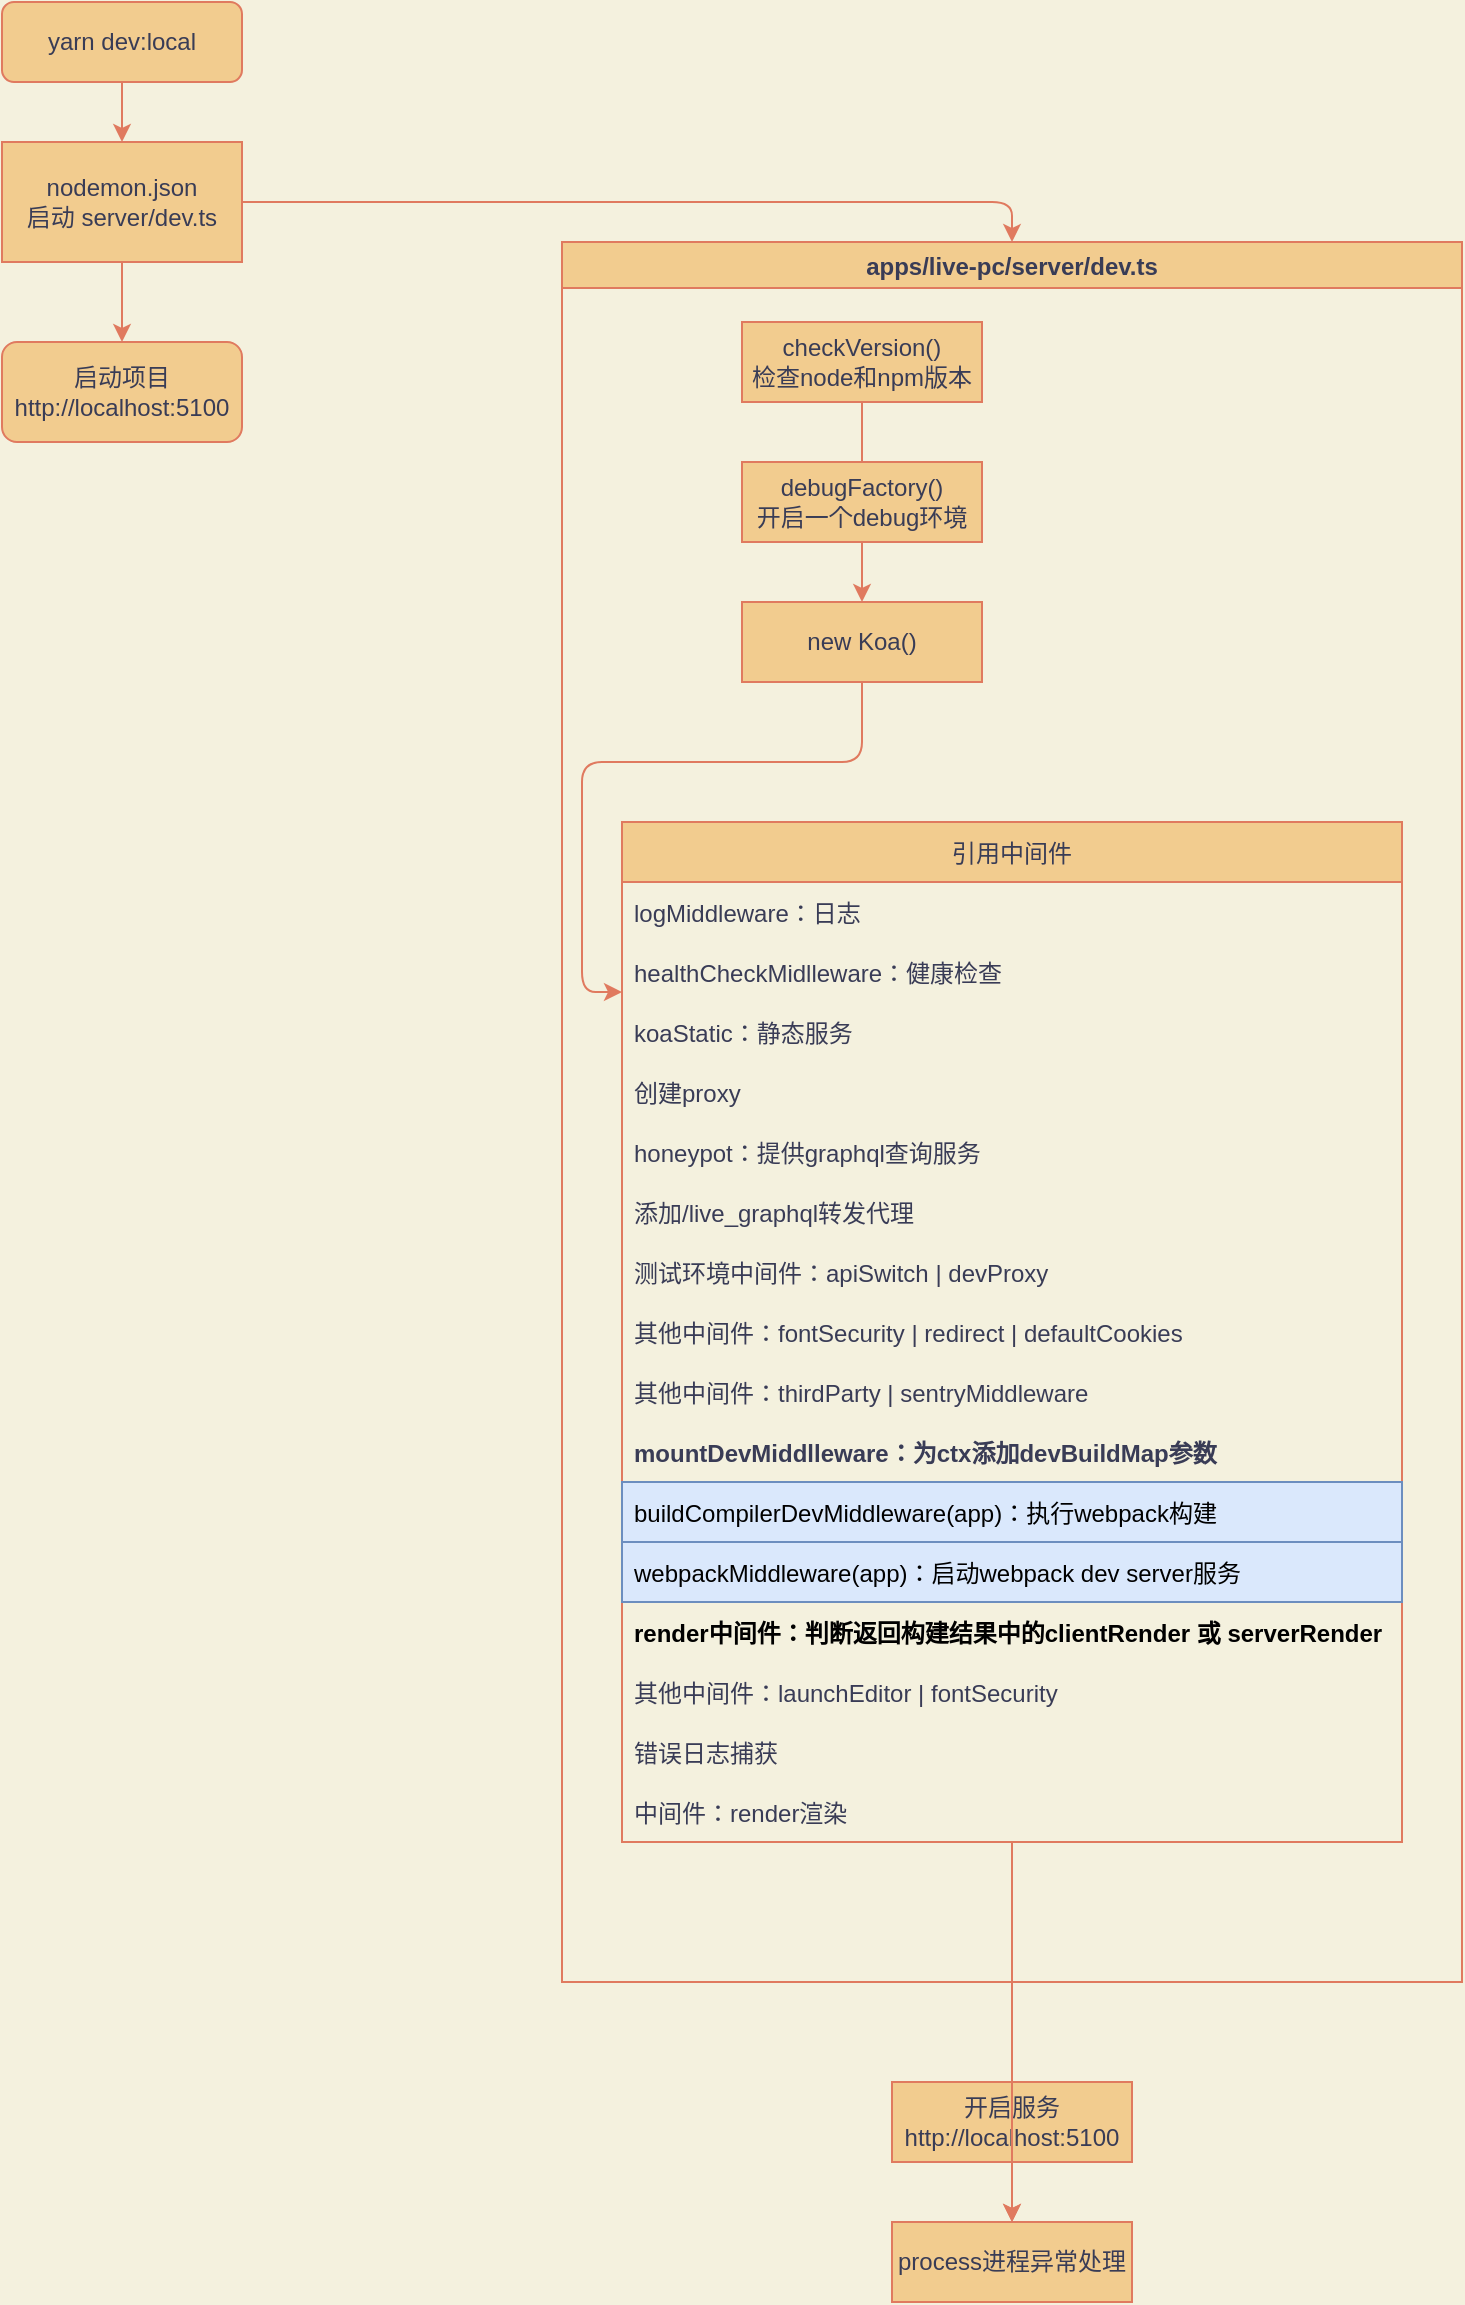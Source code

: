 <mxfile version="15.6.8" type="github" pages="4">
  <diagram id="C5RBs43oDa-KdzZeNtuy" name="Page-1">
    <mxGraphModel dx="1298" dy="777" grid="1" gridSize="10" guides="1" tooltips="1" connect="1" arrows="1" fold="1" page="1" pageScale="1" pageWidth="827" pageHeight="1169" background="#F4F1DE" math="0" shadow="0">
      <root>
        <mxCell id="WIyWlLk6GJQsqaUBKTNV-0" />
        <mxCell id="WIyWlLk6GJQsqaUBKTNV-1" parent="WIyWlLk6GJQsqaUBKTNV-0" />
        <mxCell id="UXwH12U0V8vb7j7wDYNW-2" value="" style="edgeStyle=orthogonalEdgeStyle;curved=0;rounded=1;sketch=0;orthogonalLoop=1;jettySize=auto;html=1;fontColor=#393C56;strokeColor=#E07A5F;fillColor=#F2CC8F;" parent="WIyWlLk6GJQsqaUBKTNV-1" source="UXwH12U0V8vb7j7wDYNW-0" target="UXwH12U0V8vb7j7wDYNW-1" edge="1">
          <mxGeometry relative="1" as="geometry" />
        </mxCell>
        <mxCell id="UXwH12U0V8vb7j7wDYNW-0" value="yarn dev:local" style="rounded=1;whiteSpace=wrap;html=1;fontSize=12;glass=0;strokeWidth=1;shadow=0;fillColor=#F2CC8F;strokeColor=#E07A5F;fontColor=#393C56;" parent="WIyWlLk6GJQsqaUBKTNV-1" vertex="1">
          <mxGeometry x="50" y="40" width="120" height="40" as="geometry" />
        </mxCell>
        <mxCell id="UXwH12U0V8vb7j7wDYNW-27" value="" style="edgeStyle=orthogonalEdgeStyle;curved=0;rounded=1;sketch=0;orthogonalLoop=1;jettySize=auto;html=1;fontColor=#393C56;strokeColor=#E07A5F;fillColor=#F2CC8F;" parent="WIyWlLk6GJQsqaUBKTNV-1" source="UXwH12U0V8vb7j7wDYNW-1" target="UXwH12U0V8vb7j7wDYNW-24" edge="1">
          <mxGeometry relative="1" as="geometry" />
        </mxCell>
        <mxCell id="UXwH12U0V8vb7j7wDYNW-32" style="edgeStyle=orthogonalEdgeStyle;curved=0;rounded=1;sketch=0;orthogonalLoop=1;jettySize=auto;html=1;exitX=1;exitY=0.5;exitDx=0;exitDy=0;entryX=0.5;entryY=0;entryDx=0;entryDy=0;fontColor=#393C56;strokeColor=#E07A5F;fillColor=#F2CC8F;" parent="WIyWlLk6GJQsqaUBKTNV-1" source="UXwH12U0V8vb7j7wDYNW-1" target="UXwH12U0V8vb7j7wDYNW-4" edge="1">
          <mxGeometry relative="1" as="geometry" />
        </mxCell>
        <mxCell id="UXwH12U0V8vb7j7wDYNW-1" value="nodemon.json&lt;br&gt;启动 server/dev.ts" style="rounded=0;whiteSpace=wrap;html=1;sketch=0;fontColor=#393C56;strokeColor=#E07A5F;fillColor=#F2CC8F;" parent="WIyWlLk6GJQsqaUBKTNV-1" vertex="1">
          <mxGeometry x="50" y="110" width="120" height="60" as="geometry" />
        </mxCell>
        <mxCell id="UXwH12U0V8vb7j7wDYNW-4" value="apps/live-pc/server/dev.ts" style="swimlane;rounded=0;sketch=0;fontColor=#393C56;strokeColor=#E07A5F;fillColor=#F2CC8F;startSize=23;" parent="WIyWlLk6GJQsqaUBKTNV-1" vertex="1">
          <mxGeometry x="330" y="160" width="450" height="870" as="geometry" />
        </mxCell>
        <mxCell id="UXwH12U0V8vb7j7wDYNW-28" value="" style="edgeStyle=orthogonalEdgeStyle;curved=0;rounded=1;sketch=0;orthogonalLoop=1;jettySize=auto;html=1;fontColor=#393C56;strokeColor=#E07A5F;fillColor=#F2CC8F;" parent="UXwH12U0V8vb7j7wDYNW-4" source="UXwH12U0V8vb7j7wDYNW-6" target="UXwH12U0V8vb7j7wDYNW-23" edge="1">
          <mxGeometry relative="1" as="geometry" />
        </mxCell>
        <mxCell id="UXwH12U0V8vb7j7wDYNW-6" value="checkVersion()&lt;br&gt;检查node和npm版本" style="rounded=0;whiteSpace=wrap;html=1;sketch=0;fontColor=#393C56;strokeColor=#E07A5F;fillColor=#F2CC8F;" parent="UXwH12U0V8vb7j7wDYNW-4" vertex="1">
          <mxGeometry x="90" y="40" width="120" height="40" as="geometry" />
        </mxCell>
        <mxCell id="UXwH12U0V8vb7j7wDYNW-7" value="debugFactory()&lt;br&gt;开启一个debug环境" style="rounded=0;whiteSpace=wrap;html=1;sketch=0;fontColor=#393C56;strokeColor=#E07A5F;fillColor=#F2CC8F;" parent="UXwH12U0V8vb7j7wDYNW-4" vertex="1">
          <mxGeometry x="90" y="110" width="120" height="40" as="geometry" />
        </mxCell>
        <mxCell id="UXwH12U0V8vb7j7wDYNW-8" value="引用中间件" style="swimlane;fontStyle=0;childLayout=stackLayout;horizontal=1;startSize=30;horizontalStack=0;resizeParent=1;resizeParentMax=0;resizeLast=0;collapsible=1;marginBottom=0;rounded=0;sketch=0;fontColor=#393C56;strokeColor=#E07A5F;fillColor=#F2CC8F;" parent="UXwH12U0V8vb7j7wDYNW-4" vertex="1">
          <mxGeometry x="30" y="290" width="390" height="510" as="geometry">
            <mxRectangle x="30" y="300" width="90" height="30" as="alternateBounds" />
          </mxGeometry>
        </mxCell>
        <mxCell id="UXwH12U0V8vb7j7wDYNW-9" value="logMiddleware：日志" style="text;strokeColor=none;fillColor=none;align=left;verticalAlign=middle;spacingLeft=4;spacingRight=4;overflow=hidden;points=[[0,0.5],[1,0.5]];portConstraint=eastwest;rotatable=0;rounded=0;sketch=0;fontColor=#393C56;" parent="UXwH12U0V8vb7j7wDYNW-8" vertex="1">
          <mxGeometry y="30" width="390" height="30" as="geometry" />
        </mxCell>
        <mxCell id="UXwH12U0V8vb7j7wDYNW-10" value="healthCheckMidlleware：健康检查" style="text;strokeColor=none;fillColor=none;align=left;verticalAlign=middle;spacingLeft=4;spacingRight=4;overflow=hidden;points=[[0,0.5],[1,0.5]];portConstraint=eastwest;rotatable=0;rounded=0;sketch=0;fontColor=#393C56;" parent="UXwH12U0V8vb7j7wDYNW-8" vertex="1">
          <mxGeometry y="60" width="390" height="30" as="geometry" />
        </mxCell>
        <mxCell id="UXwH12U0V8vb7j7wDYNW-11" value="koaStatic：静态服务" style="text;strokeColor=none;fillColor=none;align=left;verticalAlign=middle;spacingLeft=4;spacingRight=4;overflow=hidden;points=[[0,0.5],[1,0.5]];portConstraint=eastwest;rotatable=0;rounded=0;sketch=0;fontColor=#393C56;" parent="UXwH12U0V8vb7j7wDYNW-8" vertex="1">
          <mxGeometry y="90" width="390" height="30" as="geometry" />
        </mxCell>
        <mxCell id="UXwH12U0V8vb7j7wDYNW-22" value="创建proxy" style="text;strokeColor=none;fillColor=none;align=left;verticalAlign=middle;spacingLeft=4;spacingRight=4;overflow=hidden;points=[[0,0.5],[1,0.5]];portConstraint=eastwest;rotatable=0;rounded=0;sketch=0;fontColor=#393C56;" parent="UXwH12U0V8vb7j7wDYNW-8" vertex="1">
          <mxGeometry y="120" width="390" height="30" as="geometry" />
        </mxCell>
        <mxCell id="UXwH12U0V8vb7j7wDYNW-21" value="honeypot：提供graphql查询服务" style="text;strokeColor=none;fillColor=none;align=left;verticalAlign=middle;spacingLeft=4;spacingRight=4;overflow=hidden;points=[[0,0.5],[1,0.5]];portConstraint=eastwest;rotatable=0;rounded=0;sketch=0;fontColor=#393C56;" parent="UXwH12U0V8vb7j7wDYNW-8" vertex="1">
          <mxGeometry y="150" width="390" height="30" as="geometry" />
        </mxCell>
        <mxCell id="UXwH12U0V8vb7j7wDYNW-20" value="添加/live_graphql转发代理" style="text;strokeColor=none;fillColor=none;align=left;verticalAlign=middle;spacingLeft=4;spacingRight=4;overflow=hidden;points=[[0,0.5],[1,0.5]];portConstraint=eastwest;rotatable=0;rounded=0;sketch=0;fontColor=#393C56;" parent="UXwH12U0V8vb7j7wDYNW-8" vertex="1">
          <mxGeometry y="180" width="390" height="30" as="geometry" />
        </mxCell>
        <mxCell id="UXwH12U0V8vb7j7wDYNW-19" value="测试环境中间件：apiSwitch | devProxy" style="text;strokeColor=none;fillColor=none;align=left;verticalAlign=middle;spacingLeft=4;spacingRight=4;overflow=hidden;points=[[0,0.5],[1,0.5]];portConstraint=eastwest;rotatable=0;rounded=0;sketch=0;fontColor=#393C56;" parent="UXwH12U0V8vb7j7wDYNW-8" vertex="1">
          <mxGeometry y="210" width="390" height="30" as="geometry" />
        </mxCell>
        <mxCell id="UXwH12U0V8vb7j7wDYNW-18" value="其他中间件：fontSecurity | redirect | defaultCookies" style="text;strokeColor=none;fillColor=none;align=left;verticalAlign=middle;spacingLeft=4;spacingRight=4;overflow=hidden;points=[[0,0.5],[1,0.5]];portConstraint=eastwest;rotatable=0;rounded=0;sketch=0;fontColor=#393C56;" parent="UXwH12U0V8vb7j7wDYNW-8" vertex="1">
          <mxGeometry y="240" width="390" height="30" as="geometry" />
        </mxCell>
        <mxCell id="zSpuA0mYiwOrzfMlxcmh-1" value="其他中间件：thirdParty | sentryMiddleware" style="text;strokeColor=none;fillColor=none;align=left;verticalAlign=middle;spacingLeft=4;spacingRight=4;overflow=hidden;points=[[0,0.5],[1,0.5]];portConstraint=eastwest;rotatable=0;rounded=0;sketch=0;fontColor=#393C56;" vertex="1" parent="UXwH12U0V8vb7j7wDYNW-8">
          <mxGeometry y="270" width="390" height="30" as="geometry" />
        </mxCell>
        <mxCell id="zSpuA0mYiwOrzfMlxcmh-2" value="mountDevMiddlleware：为ctx添加devBuildMap参数" style="text;strokeColor=none;fillColor=none;align=left;verticalAlign=middle;spacingLeft=4;spacingRight=4;overflow=hidden;points=[[0,0.5],[1,0.5]];portConstraint=eastwest;rotatable=0;rounded=0;sketch=0;fontColor=#393C56;fontStyle=1" vertex="1" parent="UXwH12U0V8vb7j7wDYNW-8">
          <mxGeometry y="300" width="390" height="30" as="geometry" />
        </mxCell>
        <mxCell id="UXwH12U0V8vb7j7wDYNW-17" value="buildCompilerDevMiddleware(app)：执行webpack构建" style="text;strokeColor=#6c8ebf;fillColor=#dae8fc;align=left;verticalAlign=middle;spacingLeft=4;spacingRight=4;overflow=hidden;points=[[0,0.5],[1,0.5]];portConstraint=eastwest;rotatable=0;rounded=0;sketch=0;" parent="UXwH12U0V8vb7j7wDYNW-8" vertex="1">
          <mxGeometry y="330" width="390" height="30" as="geometry" />
        </mxCell>
        <mxCell id="UXwH12U0V8vb7j7wDYNW-16" value="webpackMiddleware(app)：启动webpack dev server服务" style="text;strokeColor=#6c8ebf;fillColor=#dae8fc;align=left;verticalAlign=middle;spacingLeft=4;spacingRight=4;overflow=hidden;points=[[0,0.5],[1,0.5]];portConstraint=eastwest;rotatable=0;rounded=0;sketch=0;" parent="UXwH12U0V8vb7j7wDYNW-8" vertex="1">
          <mxGeometry y="360" width="390" height="30" as="geometry" />
        </mxCell>
        <mxCell id="UXwH12U0V8vb7j7wDYNW-15" value="render中间件：判断返回构建结果中的clientRender 或 serverRender" style="text;align=left;verticalAlign=middle;spacingLeft=4;spacingRight=4;overflow=hidden;points=[[0,0.5],[1,0.5]];portConstraint=eastwest;rotatable=0;rounded=0;sketch=0;fontStyle=1" parent="UXwH12U0V8vb7j7wDYNW-8" vertex="1">
          <mxGeometry y="390" width="390" height="30" as="geometry" />
        </mxCell>
        <mxCell id="zSpuA0mYiwOrzfMlxcmh-0" value="其他中间件：launchEditor | fontSecurity" style="text;strokeColor=none;fillColor=none;align=left;verticalAlign=middle;spacingLeft=4;spacingRight=4;overflow=hidden;points=[[0,0.5],[1,0.5]];portConstraint=eastwest;rotatable=0;rounded=0;sketch=0;fontColor=#393C56;" vertex="1" parent="UXwH12U0V8vb7j7wDYNW-8">
          <mxGeometry y="420" width="390" height="30" as="geometry" />
        </mxCell>
        <mxCell id="UXwH12U0V8vb7j7wDYNW-14" value="错误日志捕获" style="text;strokeColor=none;fillColor=none;align=left;verticalAlign=middle;spacingLeft=4;spacingRight=4;overflow=hidden;points=[[0,0.5],[1,0.5]];portConstraint=eastwest;rotatable=0;rounded=0;sketch=0;fontColor=#393C56;" parent="UXwH12U0V8vb7j7wDYNW-8" vertex="1">
          <mxGeometry y="450" width="390" height="30" as="geometry" />
        </mxCell>
        <mxCell id="UXwH12U0V8vb7j7wDYNW-13" value="中间件：render渲染" style="text;strokeColor=none;fillColor=none;align=left;verticalAlign=middle;spacingLeft=4;spacingRight=4;overflow=hidden;points=[[0,0.5],[1,0.5]];portConstraint=eastwest;rotatable=0;rounded=0;sketch=0;fontColor=#393C56;" parent="UXwH12U0V8vb7j7wDYNW-8" vertex="1">
          <mxGeometry y="480" width="390" height="30" as="geometry" />
        </mxCell>
        <mxCell id="UXwH12U0V8vb7j7wDYNW-29" value="" style="edgeStyle=orthogonalEdgeStyle;curved=0;rounded=1;sketch=0;orthogonalLoop=1;jettySize=auto;html=1;fontColor=#393C56;strokeColor=#E07A5F;fillColor=#F2CC8F;" parent="UXwH12U0V8vb7j7wDYNW-4" source="UXwH12U0V8vb7j7wDYNW-23" target="UXwH12U0V8vb7j7wDYNW-10" edge="1">
          <mxGeometry relative="1" as="geometry">
            <Array as="points">
              <mxPoint x="150" y="260" />
              <mxPoint x="10" y="260" />
              <mxPoint x="10" y="375" />
            </Array>
          </mxGeometry>
        </mxCell>
        <mxCell id="UXwH12U0V8vb7j7wDYNW-23" value="new Koa()" style="rounded=0;whiteSpace=wrap;html=1;sketch=0;fontColor=#393C56;strokeColor=#E07A5F;fillColor=#F2CC8F;" parent="UXwH12U0V8vb7j7wDYNW-4" vertex="1">
          <mxGeometry x="90" y="180" width="120" height="40" as="geometry" />
        </mxCell>
        <mxCell id="UXwH12U0V8vb7j7wDYNW-24" value="启动项目&lt;br&gt;http://localhost:5100" style="rounded=1;whiteSpace=wrap;html=1;fontSize=12;glass=0;strokeWidth=1;shadow=0;fillColor=#F2CC8F;strokeColor=#E07A5F;fontColor=#393C56;" parent="WIyWlLk6GJQsqaUBKTNV-1" vertex="1">
          <mxGeometry x="50" y="210" width="120" height="50" as="geometry" />
        </mxCell>
        <mxCell id="UXwH12U0V8vb7j7wDYNW-30" value="开启服务&lt;br&gt;http://localhost:5100" style="rounded=0;whiteSpace=wrap;html=1;sketch=0;fontColor=#393C56;strokeColor=#E07A5F;fillColor=#F2CC8F;" parent="WIyWlLk6GJQsqaUBKTNV-1" vertex="1">
          <mxGeometry x="495" y="1080" width="120" height="40" as="geometry" />
        </mxCell>
        <mxCell id="UXwH12U0V8vb7j7wDYNW-31" value="process进程异常处理" style="rounded=0;whiteSpace=wrap;html=1;sketch=0;fontColor=#393C56;strokeColor=#E07A5F;fillColor=#F2CC8F;" parent="WIyWlLk6GJQsqaUBKTNV-1" vertex="1">
          <mxGeometry x="495" y="1150" width="120" height="40" as="geometry" />
        </mxCell>
        <mxCell id="UXwH12U0V8vb7j7wDYNW-33" value="" style="edgeStyle=orthogonalEdgeStyle;curved=0;rounded=1;sketch=0;orthogonalLoop=1;jettySize=auto;html=1;fontColor=#393C56;strokeColor=#E07A5F;fillColor=#F2CC8F;" parent="WIyWlLk6GJQsqaUBKTNV-1" source="UXwH12U0V8vb7j7wDYNW-30" target="UXwH12U0V8vb7j7wDYNW-31" edge="1">
          <mxGeometry relative="1" as="geometry" />
        </mxCell>
        <mxCell id="UXwH12U0V8vb7j7wDYNW-34" value="" style="edgeStyle=orthogonalEdgeStyle;curved=0;rounded=1;sketch=0;orthogonalLoop=1;jettySize=auto;html=1;fontColor=#393C56;strokeColor=#E07A5F;fillColor=#F2CC8F;" parent="WIyWlLk6GJQsqaUBKTNV-1" source="UXwH12U0V8vb7j7wDYNW-8" target="UXwH12U0V8vb7j7wDYNW-31" edge="1">
          <mxGeometry relative="1" as="geometry" />
        </mxCell>
      </root>
    </mxGraphModel>
  </diagram>
  <diagram id="o4M6vwMC_JqI6t6oRqyh" name="第 2 页">
    <mxGraphModel dx="471" dy="777" grid="1" gridSize="10" guides="1" tooltips="1" connect="1" arrows="1" fold="1" page="1" pageScale="1" pageWidth="827" pageHeight="1169" math="0" shadow="0">
      <root>
        <mxCell id="Qd1g2FpDXPzRKLWxGL1Y-0" />
        <mxCell id="Qd1g2FpDXPzRKLWxGL1Y-1" parent="Qd1g2FpDXPzRKLWxGL1Y-0" />
        <mxCell id="K5fgkPch0idttsLJqUKy-0" value="" style="edgeStyle=orthogonalEdgeStyle;curved=0;rounded=1;sketch=0;orthogonalLoop=1;jettySize=auto;html=1;fontColor=#393C56;strokeColor=#E07A5F;fillColor=#F2CC8F;" parent="Qd1g2FpDXPzRKLWxGL1Y-1" source="K5fgkPch0idttsLJqUKy-1" target="K5fgkPch0idttsLJqUKy-3" edge="1">
          <mxGeometry relative="1" as="geometry" />
        </mxCell>
        <mxCell id="K5fgkPch0idttsLJqUKy-1" value="buildCompilerDevMiddleware(app)" style="rounded=1;whiteSpace=wrap;html=1;fontSize=12;glass=0;strokeWidth=1;shadow=0;fillColor=#F2CC8F;strokeColor=#E07A5F;fontColor=#393C56;" parent="Qd1g2FpDXPzRKLWxGL1Y-1" vertex="1">
          <mxGeometry x="1000" y="50" width="220" height="40" as="geometry" />
        </mxCell>
        <mxCell id="K5fgkPch0idttsLJqUKy-2" value="" style="edgeStyle=orthogonalEdgeStyle;curved=0;rounded=1;sketch=0;orthogonalLoop=1;jettySize=auto;html=1;fontColor=#393C56;strokeColor=#E07A5F;fillColor=#F2CC8F;" parent="Qd1g2FpDXPzRKLWxGL1Y-1" source="K5fgkPch0idttsLJqUKy-3" target="K5fgkPch0idttsLJqUKy-9" edge="1">
          <mxGeometry relative="1" as="geometry" />
        </mxCell>
        <mxCell id="K5fgkPch0idttsLJqUKy-3" value="middleware/server-render.dev.ts" style="rounded=0;whiteSpace=wrap;html=1;sketch=0;fontColor=#393C56;strokeColor=#E07A5F;fillColor=#F2CC8F;" parent="Qd1g2FpDXPzRKLWxGL1Y-1" vertex="1">
          <mxGeometry x="1005" y="130" width="210" height="40" as="geometry" />
        </mxCell>
        <mxCell id="K5fgkPch0idttsLJqUKy-4" value="" style="edgeStyle=orthogonalEdgeStyle;curved=0;rounded=1;sketch=0;orthogonalLoop=1;jettySize=auto;html=1;fontColor=#393C56;strokeColor=#E07A5F;fillColor=#F2CC8F;" parent="Qd1g2FpDXPzRKLWxGL1Y-1" source="K5fgkPch0idttsLJqUKy-5" target="K5fgkPch0idttsLJqUKy-21" edge="1">
          <mxGeometry relative="1" as="geometry" />
        </mxCell>
        <mxCell id="K5fgkPch0idttsLJqUKy-5" value="将打包结果挂载到koa的context上&lt;br&gt;ctx.serverRender&lt;br&gt;ctx.clientRender" style="rounded=0;whiteSpace=wrap;html=1;sketch=0;fontColor=#393C56;strokeColor=#E07A5F;fillColor=#F2CC8F;" parent="Qd1g2FpDXPzRKLWxGL1Y-1" vertex="1">
          <mxGeometry x="1005" y="920" width="210" height="60" as="geometry" />
        </mxCell>
        <mxCell id="K5fgkPch0idttsLJqUKy-6" value="" style="edgeStyle=orthogonalEdgeStyle;curved=0;rounded=1;sketch=0;orthogonalLoop=1;jettySize=auto;html=1;fontColor=#393C56;strokeColor=#E07A5F;fillColor=#F2CC8F;" parent="Qd1g2FpDXPzRKLWxGL1Y-1" source="K5fgkPch0idttsLJqUKy-7" target="K5fgkPch0idttsLJqUKy-5" edge="1">
          <mxGeometry relative="1" as="geometry" />
        </mxCell>
        <mxCell id="K5fgkPch0idttsLJqUKy-7" value="buildDev(app, onRenderUpdate)" style="swimlane;rounded=0;sketch=0;fontColor=#393C56;strokeColor=#E07A5F;fillColor=#F2CC8F;" parent="Qd1g2FpDXPzRKLWxGL1Y-1" vertex="1">
          <mxGeometry x="850" y="220" width="520" height="670" as="geometry" />
        </mxCell>
        <mxCell id="K5fgkPch0idttsLJqUKy-8" value="" style="edgeStyle=orthogonalEdgeStyle;curved=0;rounded=1;sketch=0;orthogonalLoop=1;jettySize=auto;html=1;fontColor=#393C56;strokeColor=#E07A5F;fillColor=#F2CC8F;" parent="K5fgkPch0idttsLJqUKy-7" source="K5fgkPch0idttsLJqUKy-9" target="K5fgkPch0idttsLJqUKy-12" edge="1">
          <mxGeometry relative="1" as="geometry" />
        </mxCell>
        <mxCell id="K5fgkPch0idttsLJqUKy-9" value="打开dev/build-dev.ts文件" style="rounded=0;whiteSpace=wrap;html=1;sketch=0;fontColor=#393C56;strokeColor=#E07A5F;fillColor=#F2CC8F;" parent="K5fgkPch0idttsLJqUKy-7" vertex="1">
          <mxGeometry x="155" y="40" width="210" height="40" as="geometry" />
        </mxCell>
        <mxCell id="K5fgkPch0idttsLJqUKy-10" value="configBuilder()&amp;nbsp;&lt;br&gt;&lt;div style=&quot;font-family: &amp;#34;menlo&amp;#34; , &amp;#34;monaco&amp;#34; , &amp;#34;courier new&amp;#34; , monospace ; line-height: 18px&quot;&gt;调用pc-live/buildConfig/，获取config设置&lt;/div&gt;" style="rounded=0;whiteSpace=wrap;html=1;sketch=0;fontColor=#393C56;strokeColor=#E07A5F;fillColor=#F2CC8F;" parent="K5fgkPch0idttsLJqUKy-7" vertex="1">
          <mxGeometry x="115" y="105" width="290" height="50" as="geometry" />
        </mxCell>
        <mxCell id="K5fgkPch0idttsLJqUKy-11" value="" style="edgeStyle=orthogonalEdgeStyle;curved=0;rounded=1;sketch=0;orthogonalLoop=1;jettySize=auto;html=1;fontColor=#393C56;strokeColor=#E07A5F;fillColor=#F2CC8F;" parent="K5fgkPch0idttsLJqUKy-7" source="K5fgkPch0idttsLJqUKy-12" target="K5fgkPch0idttsLJqUKy-15" edge="1">
          <mxGeometry relative="1" as="geometry" />
        </mxCell>
        <mxCell id="K5fgkPch0idttsLJqUKy-12" value="修改clientConfig配置" style="rounded=0;whiteSpace=wrap;html=1;sketch=0;fontColor=#393C56;strokeColor=#E07A5F;fillColor=#F2CC8F;" parent="K5fgkPch0idttsLJqUKy-7" vertex="1">
          <mxGeometry x="155" y="180" width="210" height="40" as="geometry" />
        </mxCell>
        <mxCell id="K5fgkPch0idttsLJqUKy-13" value="webpack(clientConfig)&lt;br&gt;客户端打包" style="rounded=0;whiteSpace=wrap;html=1;sketch=0;fontColor=#393C56;strokeColor=#E07A5F;fillColor=#F2CC8F;" parent="K5fgkPch0idttsLJqUKy-7" vertex="1">
          <mxGeometry x="155" y="250" width="210" height="40" as="geometry" />
        </mxCell>
        <mxCell id="K5fgkPch0idttsLJqUKy-14" value="" style="edgeStyle=orthogonalEdgeStyle;curved=0;rounded=1;sketch=0;orthogonalLoop=1;jettySize=auto;html=1;fontColor=#393C56;strokeColor=#E07A5F;fillColor=#F2CC8F;" parent="K5fgkPch0idttsLJqUKy-7" source="K5fgkPch0idttsLJqUKy-15" target="K5fgkPch0idttsLJqUKy-18" edge="1">
          <mxGeometry relative="1" as="geometry" />
        </mxCell>
        <mxCell id="K5fgkPch0idttsLJqUKy-15" value="clientDevBuild添加DevMiddleware | HotMiddleware中间件" style="rounded=0;whiteSpace=wrap;html=1;sketch=0;fontColor=#393C56;strokeColor=#E07A5F;fillColor=#F2CC8F;" parent="K5fgkPch0idttsLJqUKy-7" vertex="1">
          <mxGeometry x="97.5" y="320" width="325" height="40" as="geometry" />
        </mxCell>
        <mxCell id="K5fgkPch0idttsLJqUKy-16" value="clientCompiler调用插件done()完成客户端构建&lt;br&gt;添加onRenderUpdate()监听" style="rounded=0;whiteSpace=wrap;html=1;sketch=0;fontColor=#393C56;strokeColor=#E07A5F;fillColor=#F2CC8F;" parent="K5fgkPch0idttsLJqUKy-7" vertex="1">
          <mxGeometry x="125" y="390" width="270" height="40" as="geometry" />
        </mxCell>
        <mxCell id="K5fgkPch0idttsLJqUKy-17" value="" style="edgeStyle=orthogonalEdgeStyle;curved=0;rounded=1;sketch=0;orthogonalLoop=1;jettySize=auto;html=1;fontColor=#393C56;strokeColor=#E07A5F;fillColor=#F2CC8F;" parent="K5fgkPch0idttsLJqUKy-7" source="K5fgkPch0idttsLJqUKy-18" target="K5fgkPch0idttsLJqUKy-20" edge="1">
          <mxGeometry relative="1" as="geometry" />
        </mxCell>
        <mxCell id="K5fgkPch0idttsLJqUKy-18" value="webpack(serverConfig）&lt;br&gt;服务端打包" style="rounded=0;whiteSpace=wrap;html=1;sketch=0;fontColor=#393C56;strokeColor=#E07A5F;fillColor=#F2CC8F;" parent="K5fgkPch0idttsLJqUKy-7" vertex="1">
          <mxGeometry x="155" y="460" width="210" height="40" as="geometry" />
        </mxCell>
        <mxCell id="K5fgkPch0idttsLJqUKy-19" value="修改服务端配置" style="rounded=0;whiteSpace=wrap;html=1;sketch=0;fontColor=#393C56;strokeColor=#E07A5F;fillColor=#F2CC8F;" parent="K5fgkPch0idttsLJqUKy-7" vertex="1">
          <mxGeometry x="155" y="530" width="210" height="40" as="geometry" />
        </mxCell>
        <mxCell id="K5fgkPch0idttsLJqUKy-20" value="服务端添加onRenderUpdate()监听" style="rounded=0;whiteSpace=wrap;html=1;sketch=0;fontColor=#393C56;strokeColor=#E07A5F;fillColor=#F2CC8F;" parent="K5fgkPch0idttsLJqUKy-7" vertex="1">
          <mxGeometry x="135" y="600" width="250" height="40" as="geometry" />
        </mxCell>
        <mxCell id="K5fgkPch0idttsLJqUKy-21" value="next()" style="rounded=1;whiteSpace=wrap;html=1;labelBackgroundColor=none;sketch=0;fontColor=#393C56;strokeColor=#E07A5F;fillColor=#F2CC8F;" parent="Qd1g2FpDXPzRKLWxGL1Y-1" vertex="1">
          <mxGeometry x="1050" y="1020" width="120" height="40" as="geometry" />
        </mxCell>
      </root>
    </mxGraphModel>
  </diagram>
  <diagram id="-3jG3RJDcz0XUI_I4SNz" name="第 3 页">
    <mxGraphModel dx="471" dy="777" grid="1" gridSize="10" guides="1" tooltips="1" connect="1" arrows="1" fold="1" page="1" pageScale="1" pageWidth="827" pageHeight="1169" math="0" shadow="0">
      <root>
        <mxCell id="oNIEtAsDkHMJREKI8ejO-0" />
        <mxCell id="oNIEtAsDkHMJREKI8ejO-1" parent="oNIEtAsDkHMJREKI8ejO-0" />
        <mxCell id="EKYErLyKsc3Qup4Cjkj9-0" value="" style="edgeStyle=orthogonalEdgeStyle;curved=0;rounded=1;sketch=0;orthogonalLoop=1;jettySize=auto;html=1;fontColor=#393C56;strokeColor=#E07A5F;fillColor=#F2CC8F;" edge="1" parent="oNIEtAsDkHMJREKI8ejO-1" source="EKYErLyKsc3Qup4Cjkj9-1" target="EKYErLyKsc3Qup4Cjkj9-3">
          <mxGeometry relative="1" as="geometry" />
        </mxCell>
        <mxCell id="EKYErLyKsc3Qup4Cjkj9-1" value="yarn build:dev" style="rounded=1;whiteSpace=wrap;html=1;fontSize=12;glass=0;strokeWidth=1;shadow=0;fillColor=#F2CC8F;strokeColor=#E07A5F;fontColor=#393C56;" vertex="1" parent="oNIEtAsDkHMJREKI8ejO-1">
          <mxGeometry x="1170" y="50" width="220" height="40" as="geometry" />
        </mxCell>
        <mxCell id="EKYErLyKsc3Qup4Cjkj9-36" style="edgeStyle=orthogonalEdgeStyle;rounded=0;orthogonalLoop=1;jettySize=auto;html=1;entryX=0.5;entryY=0;entryDx=0;entryDy=0;" edge="1" parent="oNIEtAsDkHMJREKI8ejO-1" source="EKYErLyKsc3Qup4Cjkj9-3" target="EKYErLyKsc3Qup4Cjkj9-7">
          <mxGeometry relative="1" as="geometry" />
        </mxCell>
        <mxCell id="EKYErLyKsc3Qup4Cjkj9-3" value="yarn build:dev:modern&lt;br&gt;yarn build:dev:legacy" style="rounded=0;whiteSpace=wrap;html=1;sketch=0;fontColor=#393C56;strokeColor=#E07A5F;fillColor=#F2CC8F;" vertex="1" parent="oNIEtAsDkHMJREKI8ejO-1">
          <mxGeometry x="1175" y="130" width="210" height="40" as="geometry" />
        </mxCell>
        <mxCell id="EKYErLyKsc3Qup4Cjkj9-35" value="" style="edgeStyle=orthogonalEdgeStyle;rounded=0;orthogonalLoop=1;jettySize=auto;html=1;" edge="1" parent="oNIEtAsDkHMJREKI8ejO-1" source="EKYErLyKsc3Qup4Cjkj9-7" target="EKYErLyKsc3Qup4Cjkj9-21">
          <mxGeometry relative="1" as="geometry" />
        </mxCell>
        <mxCell id="EKYErLyKsc3Qup4Cjkj9-7" value="buildConfig/build.ts" style="swimlane;rounded=0;sketch=0;fontColor=#393C56;strokeColor=#E07A5F;fillColor=#F2CC8F;" vertex="1" parent="oNIEtAsDkHMJREKI8ejO-1">
          <mxGeometry x="920" y="230" width="720" height="290" as="geometry" />
        </mxCell>
        <mxCell id="EKYErLyKsc3Qup4Cjkj9-32" style="edgeStyle=orthogonalEdgeStyle;rounded=0;orthogonalLoop=1;jettySize=auto;html=1;exitX=0.5;exitY=1;exitDx=0;exitDy=0;entryX=0.5;entryY=0;entryDx=0;entryDy=0;" edge="1" parent="EKYErLyKsc3Qup4Cjkj9-7" source="EKYErLyKsc3Qup4Cjkj9-9" target="EKYErLyKsc3Qup4Cjkj9-23">
          <mxGeometry relative="1" as="geometry" />
        </mxCell>
        <mxCell id="EKYErLyKsc3Qup4Cjkj9-9" value="checkVersion：检查node和npm版本" style="rounded=0;whiteSpace=wrap;html=1;sketch=0;fontColor=#393C56;strokeColor=#E07A5F;fillColor=#F2CC8F;" vertex="1" parent="EKYErLyKsc3Qup4Cjkj9-7">
          <mxGeometry x="155" y="40" width="210" height="40" as="geometry" />
        </mxCell>
        <mxCell id="EKYErLyKsc3Qup4Cjkj9-34" value="" style="edgeStyle=orthogonalEdgeStyle;rounded=0;orthogonalLoop=1;jettySize=auto;html=1;" edge="1" parent="EKYErLyKsc3Qup4Cjkj9-7" source="EKYErLyKsc3Qup4Cjkj9-23" target="EKYErLyKsc3Qup4Cjkj9-33">
          <mxGeometry relative="1" as="geometry" />
        </mxCell>
        <mxCell id="EKYErLyKsc3Qup4Cjkj9-23" value="buildCompile()" style="swimlane;fontStyle=0;childLayout=stackLayout;horizontal=1;startSize=30;horizontalStack=0;resizeParent=1;resizeParentMax=0;resizeLast=0;collapsible=1;marginBottom=0;fillColor=#ffe6cc;strokeColor=#d79b00;" vertex="1" parent="EKYErLyKsc3Qup4Cjkj9-7">
          <mxGeometry x="105" y="120" width="310" height="140" as="geometry" />
        </mxCell>
        <mxCell id="EKYErLyKsc3Qup4Cjkj9-24" value="删除原文件夹" style="text;strokeColor=none;fillColor=none;align=left;verticalAlign=middle;spacingLeft=4;spacingRight=4;overflow=hidden;points=[[0,0.5],[1,0.5]];portConstraint=eastwest;rotatable=0;" vertex="1" parent="EKYErLyKsc3Qup4Cjkj9-23">
          <mxGeometry y="30" width="310" height="30" as="geometry" />
        </mxCell>
        <mxCell id="EKYErLyKsc3Qup4Cjkj9-25" value="compile()：打包构建" style="text;strokeColor=#6c8ebf;fillColor=#dae8fc;align=left;verticalAlign=middle;spacingLeft=4;spacingRight=4;overflow=hidden;points=[[0,0.5],[1,0.5]];portConstraint=eastwest;rotatable=0;fontStyle=1" vertex="1" parent="EKYErLyKsc3Qup4Cjkj9-23">
          <mxGeometry y="60" width="310" height="30" as="geometry" />
        </mxCell>
        <mxCell id="EKYErLyKsc3Qup4Cjkj9-26" value="prod模式下，将env.SENTRY_RELEASE参数&#xa;注入到build/env.json中" style="text;strokeColor=none;fillColor=none;align=left;verticalAlign=middle;spacingLeft=4;spacingRight=4;overflow=hidden;points=[[0,0.5],[1,0.5]];portConstraint=eastwest;rotatable=0;" vertex="1" parent="EKYErLyKsc3Qup4Cjkj9-23">
          <mxGeometry y="90" width="310" height="50" as="geometry" />
        </mxCell>
        <mxCell id="EKYErLyKsc3Qup4Cjkj9-33" value="&lt;span style=&quot;color: rgb(57 , 60 , 86)&quot;&gt;compile(mode): 打包client、server&lt;/span&gt;&lt;br style=&quot;color: rgb(57 , 60 , 86)&quot;&gt;&lt;span style=&quot;color: rgb(57 , 60 , 86)&quot;&gt;获取对应的webpackConfig配置&lt;/span&gt;" style="whiteSpace=wrap;html=1;fontStyle=0;strokeColor=#d79b00;fillColor=#ffe6cc;startSize=30;" vertex="1" parent="EKYErLyKsc3Qup4Cjkj9-7">
          <mxGeometry x="460" y="160" width="250" height="60" as="geometry" />
        </mxCell>
        <mxCell id="EKYErLyKsc3Qup4Cjkj9-21" value="打包完成" style="rounded=1;whiteSpace=wrap;html=1;labelBackgroundColor=none;sketch=0;fontColor=#393C56;strokeColor=#E07A5F;fillColor=#F2CC8F;" vertex="1" parent="oNIEtAsDkHMJREKI8ejO-1">
          <mxGeometry x="1220" y="580" width="120" height="40" as="geometry" />
        </mxCell>
      </root>
    </mxGraphModel>
  </diagram>
  <diagram id="1B1d5dVPqlQp_medPMWN" name="第 4 页">
    <mxGraphModel dx="471" dy="834" grid="1" gridSize="10" guides="1" tooltips="1" connect="1" arrows="1" fold="1" page="1" pageScale="1" pageWidth="827" pageHeight="1169" math="0" shadow="0">
      <root>
        <mxCell id="Cp3QDDSx21MOjANdqv16-0" />
        <mxCell id="Cp3QDDSx21MOjANdqv16-1" parent="Cp3QDDSx21MOjANdqv16-0" />
        <mxCell id="kPkrQ5mPYOzcuhQqcFK1-21" value="" style="edgeStyle=orthogonalEdgeStyle;rounded=0;orthogonalLoop=1;jettySize=auto;html=1;" edge="1" parent="Cp3QDDSx21MOjANdqv16-1" source="Cp3QDDSx21MOjANdqv16-3" target="Cp3QDDSx21MOjANdqv16-9">
          <mxGeometry relative="1" as="geometry" />
        </mxCell>
        <mxCell id="Cp3QDDSx21MOjANdqv16-3" value="yarn start" style="rounded=1;whiteSpace=wrap;html=1;fontSize=12;glass=0;strokeWidth=1;shadow=0;fillColor=#F2CC8F;strokeColor=#E07A5F;fontColor=#393C56;" vertex="1" parent="Cp3QDDSx21MOjANdqv16-1">
          <mxGeometry x="1131" y="140" width="220" height="40" as="geometry" />
        </mxCell>
        <mxCell id="kPkrQ5mPYOzcuhQqcFK1-26" value="" style="edgeStyle=orthogonalEdgeStyle;rounded=0;orthogonalLoop=1;jettySize=auto;html=1;" edge="1" parent="Cp3QDDSx21MOjANdqv16-1" source="Cp3QDDSx21MOjANdqv16-7" target="kPkrQ5mPYOzcuhQqcFK1-25">
          <mxGeometry relative="1" as="geometry" />
        </mxCell>
        <mxCell id="Cp3QDDSx21MOjANdqv16-7" value="server/server.ts" style="swimlane;rounded=0;sketch=0;fontColor=#393C56;strokeColor=#E07A5F;fillColor=#F2CC8F;" vertex="1" parent="Cp3QDDSx21MOjANdqv16-1">
          <mxGeometry x="920" y="230" width="670" height="820" as="geometry" />
        </mxCell>
        <mxCell id="Cp3QDDSx21MOjANdqv16-8" style="edgeStyle=orthogonalEdgeStyle;rounded=0;orthogonalLoop=1;jettySize=auto;html=1;exitX=0.5;exitY=1;exitDx=0;exitDy=0;entryX=0.5;entryY=0;entryDx=0;entryDy=0;" edge="1" parent="Cp3QDDSx21MOjANdqv16-7" source="Cp3QDDSx21MOjANdqv16-9">
          <mxGeometry relative="1" as="geometry">
            <mxPoint x="321" y="120" as="targetPoint" />
          </mxGeometry>
        </mxCell>
        <mxCell id="Cp3QDDSx21MOjANdqv16-9" value="debugFactory：开启debug" style="rounded=0;whiteSpace=wrap;html=1;sketch=0;fontColor=#393C56;strokeColor=#E07A5F;fillColor=#F2CC8F;" vertex="1" parent="Cp3QDDSx21MOjANdqv16-7">
          <mxGeometry x="216" y="40" width="210" height="40" as="geometry" />
        </mxCell>
        <mxCell id="kPkrQ5mPYOzcuhQqcFK1-22" value="" style="edgeStyle=orthogonalEdgeStyle;rounded=0;orthogonalLoop=1;jettySize=auto;html=1;" edge="1" parent="Cp3QDDSx21MOjANdqv16-7" source="Cp3QDDSx21MOjANdqv16-17" target="Cp3QDDSx21MOjANdqv16-18">
          <mxGeometry relative="1" as="geometry" />
        </mxCell>
        <mxCell id="Cp3QDDSx21MOjANdqv16-17" value="new Koa()" style="rounded=0;whiteSpace=wrap;html=1;sketch=0;fontColor=#393C56;strokeColor=#E07A5F;fillColor=#F2CC8F;" vertex="1" parent="Cp3QDDSx21MOjANdqv16-7">
          <mxGeometry x="216" y="120" width="210" height="40" as="geometry" />
        </mxCell>
        <mxCell id="kPkrQ5mPYOzcuhQqcFK1-24" value="" style="edgeStyle=orthogonalEdgeStyle;rounded=0;orthogonalLoop=1;jettySize=auto;html=1;entryX=0.5;entryY=0;entryDx=0;entryDy=0;" edge="1" parent="Cp3QDDSx21MOjANdqv16-7" source="Cp3QDDSx21MOjANdqv16-18" target="kPkrQ5mPYOzcuhQqcFK1-0">
          <mxGeometry relative="1" as="geometry" />
        </mxCell>
        <mxCell id="Cp3QDDSx21MOjANdqv16-18" value="CSP配置：防止XSS攻击&lt;br&gt;控制用户能够加载哪些域下的资源" style="rounded=0;whiteSpace=wrap;html=1;sketch=0;fontColor=#393C56;strokeColor=#E07A5F;fillColor=#F2CC8F;" vertex="1" parent="Cp3QDDSx21MOjANdqv16-7">
          <mxGeometry x="216" y="190" width="210" height="40" as="geometry" />
        </mxCell>
        <mxCell id="kPkrQ5mPYOzcuhQqcFK1-0" value="引用中间件" style="swimlane;fontStyle=0;childLayout=stackLayout;horizontal=1;startSize=30;horizontalStack=0;resizeParent=1;resizeParentMax=0;resizeLast=0;collapsible=1;marginBottom=0;rounded=0;sketch=0;fontColor=#393C56;strokeColor=#E07A5F;fillColor=#F2CC8F;" vertex="1" parent="Cp3QDDSx21MOjANdqv16-7">
          <mxGeometry x="63.5" y="270" width="515" height="500" as="geometry">
            <mxRectangle x="30" y="300" width="90" height="30" as="alternateBounds" />
          </mxGeometry>
        </mxCell>
        <mxCell id="kPkrQ5mPYOzcuhQqcFK1-1" value="logMiddleware：日志" style="text;strokeColor=none;fillColor=none;align=left;verticalAlign=middle;spacingLeft=4;spacingRight=4;overflow=hidden;points=[[0,0.5],[1,0.5]];portConstraint=eastwest;rotatable=0;rounded=0;sketch=0;fontColor=#393C56;" vertex="1" parent="kPkrQ5mPYOzcuhQqcFK1-0">
          <mxGeometry y="30" width="515" height="30" as="geometry" />
        </mxCell>
        <mxCell id="kPkrQ5mPYOzcuhQqcFK1-2" value="healthCheckMidlleware：健康检查" style="text;strokeColor=none;fillColor=none;align=left;verticalAlign=middle;spacingLeft=4;spacingRight=4;overflow=hidden;points=[[0,0.5],[1,0.5]];portConstraint=eastwest;rotatable=0;rounded=0;sketch=0;fontColor=#393C56;" vertex="1" parent="kPkrQ5mPYOzcuhQqcFK1-0">
          <mxGeometry y="60" width="515" height="30" as="geometry" />
        </mxCell>
        <mxCell id="kPkrQ5mPYOzcuhQqcFK1-3" value="koaStatic：静态服务" style="text;strokeColor=none;fillColor=none;align=left;verticalAlign=middle;spacingLeft=4;spacingRight=4;overflow=hidden;points=[[0,0.5],[1,0.5]];portConstraint=eastwest;rotatable=0;rounded=0;sketch=0;fontColor=#393C56;" vertex="1" parent="kPkrQ5mPYOzcuhQqcFK1-0">
          <mxGeometry y="90" width="515" height="30" as="geometry" />
        </mxCell>
        <mxCell id="kPkrQ5mPYOzcuhQqcFK1-5" value="honeypot：提供graphql查询服务" style="text;strokeColor=none;fillColor=none;align=left;verticalAlign=middle;spacingLeft=4;spacingRight=4;overflow=hidden;points=[[0,0.5],[1,0.5]];portConstraint=eastwest;rotatable=0;rounded=0;sketch=0;fontColor=#393C56;" vertex="1" parent="kPkrQ5mPYOzcuhQqcFK1-0">
          <mxGeometry y="120" width="515" height="30" as="geometry" />
        </mxCell>
        <mxCell id="kPkrQ5mPYOzcuhQqcFK1-7" value="测试环境中间件：apiSwitch | devProxy" style="text;strokeColor=none;fillColor=none;align=left;verticalAlign=middle;spacingLeft=4;spacingRight=4;overflow=hidden;points=[[0,0.5],[1,0.5]];portConstraint=eastwest;rotatable=0;rounded=0;sketch=0;fontColor=#393C56;" vertex="1" parent="kPkrQ5mPYOzcuhQqcFK1-0">
          <mxGeometry y="150" width="515" height="30" as="geometry" />
        </mxCell>
        <mxCell id="kPkrQ5mPYOzcuhQqcFK1-17" value="live和kankan下，开启sentry" style="text;strokeColor=none;fillColor=none;align=left;verticalAlign=middle;spacingLeft=4;spacingRight=4;overflow=hidden;points=[[0,0.5],[1,0.5]];portConstraint=eastwest;rotatable=0;rounded=0;sketch=0;fontColor=#393C56;" vertex="1" parent="kPkrQ5mPYOzcuhQqcFK1-0">
          <mxGeometry y="180" width="515" height="30" as="geometry" />
        </mxCell>
        <mxCell id="kPkrQ5mPYOzcuhQqcFK1-8" value="其他中间件：fontSecurity | redirect | defaultCookies" style="text;strokeColor=none;fillColor=none;align=left;verticalAlign=middle;spacingLeft=4;spacingRight=4;overflow=hidden;points=[[0,0.5],[1,0.5]];portConstraint=eastwest;rotatable=0;rounded=0;sketch=0;fontColor=#393C56;" vertex="1" parent="kPkrQ5mPYOzcuhQqcFK1-0">
          <mxGeometry y="210" width="515" height="30" as="geometry" />
        </mxCell>
        <mxCell id="kPkrQ5mPYOzcuhQqcFK1-9" value="其他中间件：thirdParty | sentryMiddleware" style="text;strokeColor=none;fillColor=none;align=left;verticalAlign=middle;spacingLeft=4;spacingRight=4;overflow=hidden;points=[[0,0.5],[1,0.5]];portConstraint=eastwest;rotatable=0;rounded=0;sketch=0;fontColor=#393C56;" vertex="1" parent="kPkrQ5mPYOzcuhQqcFK1-0">
          <mxGeometry y="240" width="515" height="30" as="geometry" />
        </mxCell>
        <mxCell id="kPkrQ5mPYOzcuhQqcFK1-10" value="modeCheckMiddleware：检测浏览器支持的ES版本，&#xa;返回对应模式下的文件（legacy 和 modern）" style="text;strokeColor=#6c8ebf;fillColor=#dae8fc;align=left;verticalAlign=middle;spacingLeft=4;spacingRight=4;overflow=hidden;points=[[0,0.5],[1,0.5]];portConstraint=eastwest;rotatable=0;rounded=0;sketch=0;fontStyle=1" vertex="1" parent="kPkrQ5mPYOzcuhQqcFK1-0">
          <mxGeometry y="270" width="515" height="50" as="geometry" />
        </mxCell>
        <mxCell id="kPkrQ5mPYOzcuhQqcFK1-19" value="添加中间件：fontSecurityMiddleware" style="text;strokeColor=#6c8ebf;fillColor=none;align=left;verticalAlign=middle;spacingLeft=4;spacingRight=4;overflow=hidden;points=[[0,0.5],[1,0.5]];portConstraint=eastwest;rotatable=0;rounded=0;sketch=0;" vertex="1" parent="kPkrQ5mPYOzcuhQqcFK1-0">
          <mxGeometry y="320" width="515" height="30" as="geometry" />
        </mxCell>
        <mxCell id="kPkrQ5mPYOzcuhQqcFK1-11" value="添加clientRender：根据mode返回对应的html" style="text;strokeColor=#6c8ebf;fillColor=#dae8fc;align=left;verticalAlign=middle;spacingLeft=4;spacingRight=4;overflow=hidden;points=[[0,0.5],[1,0.5]];portConstraint=eastwest;rotatable=0;rounded=0;sketch=0;fontStyle=1" vertex="1" parent="kPkrQ5mPYOzcuhQqcFK1-0">
          <mxGeometry y="350" width="515" height="30" as="geometry" />
        </mxCell>
        <mxCell id="kPkrQ5mPYOzcuhQqcFK1-12" value="添加serverRender：根据mode，获取对应的bundleRender，renderToString返回对应的html" style="text;strokeColor=#6c8ebf;fillColor=#dae8fc;align=left;verticalAlign=middle;spacingLeft=4;spacingRight=4;overflow=hidden;points=[[0,0.5],[1,0.5]];portConstraint=eastwest;rotatable=0;rounded=0;sketch=0;fontStyle=1" vertex="1" parent="kPkrQ5mPYOzcuhQqcFK1-0">
          <mxGeometry y="380" width="515" height="30" as="geometry" />
        </mxCell>
        <mxCell id="kPkrQ5mPYOzcuhQqcFK1-13" value="render中间件：判断返回构建结果中的clientRender 或 serverRender" style="text;align=left;verticalAlign=middle;spacingLeft=4;spacingRight=4;overflow=hidden;points=[[0,0.5],[1,0.5]];portConstraint=eastwest;rotatable=0;rounded=0;sketch=0;fontStyle=1;fillColor=#dae8fc;strokeColor=#6c8ebf;" vertex="1" parent="kPkrQ5mPYOzcuhQqcFK1-0">
          <mxGeometry y="410" width="515" height="30" as="geometry" />
        </mxCell>
        <mxCell id="kPkrQ5mPYOzcuhQqcFK1-15" value="错误日志捕获" style="text;strokeColor=none;fillColor=none;align=left;verticalAlign=middle;spacingLeft=4;spacingRight=4;overflow=hidden;points=[[0,0.5],[1,0.5]];portConstraint=eastwest;rotatable=0;rounded=0;sketch=0;fontColor=#393C56;" vertex="1" parent="kPkrQ5mPYOzcuhQqcFK1-0">
          <mxGeometry y="440" width="515" height="30" as="geometry" />
        </mxCell>
        <mxCell id="kPkrQ5mPYOzcuhQqcFK1-16" value="异常处理" style="text;strokeColor=none;fillColor=none;align=left;verticalAlign=middle;spacingLeft=4;spacingRight=4;overflow=hidden;points=[[0,0.5],[1,0.5]];portConstraint=eastwest;rotatable=0;rounded=0;sketch=0;fontColor=#393C56;" vertex="1" parent="kPkrQ5mPYOzcuhQqcFK1-0">
          <mxGeometry y="470" width="515" height="30" as="geometry" />
        </mxCell>
        <mxCell id="kPkrQ5mPYOzcuhQqcFK1-25" value="环境启动：5100端口" style="rounded=1;whiteSpace=wrap;html=1;fontSize=12;glass=0;strokeWidth=1;shadow=0;fillColor=#F2CC8F;strokeColor=#E07A5F;fontColor=#393C56;" vertex="1" parent="Cp3QDDSx21MOjANdqv16-1">
          <mxGeometry x="1145" y="1100" width="220" height="40" as="geometry" />
        </mxCell>
      </root>
    </mxGraphModel>
  </diagram>
</mxfile>
